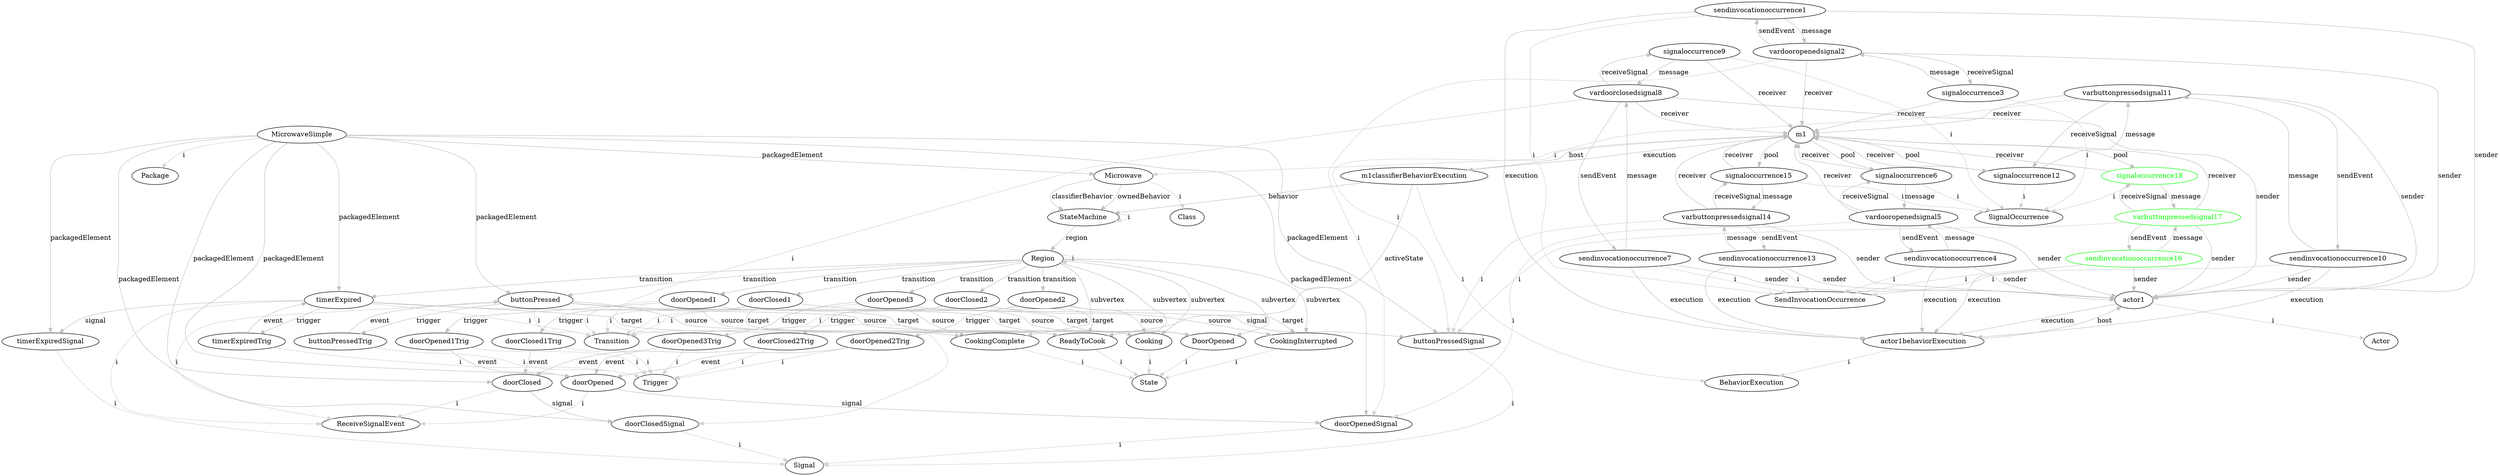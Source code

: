 digraph umlMetamodel {
	"MicrowaveSimple" -> "Package" [label="i", color="lightgrey"]
	"MicrowaveSimple" -> "Microwave" [label="packagedElement", color="grey"]
	"Microwave" -> "Class" [label="i", color="lightgrey"]
	"Microwave" -> "StateMachine" [label="classifierBehavior", color="grey"]
	"Microwave" -> "StateMachine" [label="ownedBehavior", color="grey"]
	"StateMachine" -> "StateMachine" [label="i", color="lightgrey"]
	"StateMachine" -> "Region" [label="region", color="grey"]
	"Region" -> "Region" [label="i", color="lightgrey"]
	"Region" -> "DoorOpened" [label="subvertex", color="grey"]
	"DoorOpened" -> "State" [label="i", color="lightgrey"]
	"Region" -> "ReadyToCook" [label="subvertex", color="grey"]
	"ReadyToCook" -> "State" [label="i", color="lightgrey"]
	"Region" -> "Cooking" [label="subvertex", color="grey"]
	"Cooking" -> "State" [label="i", color="lightgrey"]
	"Region" -> "CookingInterrupted" [label="subvertex", color="grey"]
	"CookingInterrupted" -> "State" [label="i", color="lightgrey"]
	"Region" -> "CookingComplete" [label="subvertex", color="grey"]
	"CookingComplete" -> "State" [label="i", color="lightgrey"]
	"Region" -> "doorClosed1" [label="transition", color="grey"]
	"doorClosed1" -> "Transition" [label="i", color="lightgrey"]
	"doorClosed1" -> "DoorOpened" [label="source", color="grey"]
	"doorClosed1" -> "ReadyToCook" [label="target", color="grey"]
	"doorClosed1" -> "doorClosed1Trig" [label="trigger", color="grey"]
	"doorClosed1Trig" -> "Trigger" [label="i", color="lightgrey"]
	"doorClosed1Trig" -> "doorClosed" [label="event", color="grey"]
	"Region" -> "doorOpened1" [label="transition", color="grey"]
	"doorOpened1" -> "Transition" [label="i", color="lightgrey"]
	"doorOpened1" -> "ReadyToCook" [label="source", color="grey"]
	"doorOpened1" -> "DoorOpened" [label="target", color="grey"]
	"doorOpened1" -> "doorOpened1Trig" [label="trigger", color="grey"]
	"doorOpened1Trig" -> "Trigger" [label="i", color="lightgrey"]
	"doorOpened1Trig" -> "doorOpened" [label="event", color="grey"]
	"Region" -> "buttonPressed" [label="transition", color="grey"]
	"buttonPressed" -> "Transition" [label="i", color="lightgrey"]
	"buttonPressed" -> "ReadyToCook" [label="source", color="grey"]
	"buttonPressed" -> "Cooking" [label="target", color="grey"]
	"buttonPressed" -> "buttonPressedTrig" [label="trigger", color="grey"]
	"buttonPressedTrig" -> "Trigger" [label="i", color="lightgrey"]
	"buttonPressedTrig" -> "buttonPressed" [label="event", color="grey"]
	"Region" -> "doorClosed2" [label="transition", color="grey"]
	"doorClosed2" -> "Transition" [label="i", color="lightgrey"]
	"doorClosed2" -> "CookingInterrupted" [label="source", color="grey"]
	"doorClosed2" -> "ReadyToCook" [label="target", color="grey"]
	"doorClosed2" -> "doorClosed2Trig" [label="trigger", color="grey"]
	"doorClosed2Trig" -> "Trigger" [label="i", color="lightgrey"]
	"doorClosed2Trig" -> "doorClosed" [label="event", color="grey"]
	"Region" -> "doorOpened2" [label="transition", color="grey"]
	"doorOpened2" -> "Transition" [label="i", color="lightgrey"]
	"doorOpened2" -> "Cooking" [label="source", color="grey"]
	"doorOpened2" -> "CookingInterrupted" [label="target", color="grey"]
	"doorOpened2" -> "doorOpened2Trig" [label="trigger", color="grey"]
	"doorOpened2Trig" -> "Trigger" [label="i", color="lightgrey"]
	"doorOpened2Trig" -> "doorOpened" [label="event", color="grey"]
	"Region" -> "timerExpired" [label="transition", color="grey"]
	"timerExpired" -> "Transition" [label="i", color="lightgrey"]
	"timerExpired" -> "Cooking" [label="source", color="grey"]
	"timerExpired" -> "CookingComplete" [label="target", color="grey"]
	"timerExpired" -> "timerExpiredTrig" [label="trigger", color="grey"]
	"timerExpiredTrig" -> "Trigger" [label="i", color="lightgrey"]
	"timerExpiredTrig" -> "timerExpired" [label="event", color="grey"]
	"Region" -> "doorOpened3" [label="transition", color="grey"]
	"doorOpened3" -> "Transition" [label="i", color="lightgrey"]
	"doorOpened3" -> "CookingComplete" [label="source", color="grey"]
	"doorOpened3" -> "DoorOpened" [label="target", color="grey"]
	"doorOpened3" -> "doorOpened3Trig" [label="trigger", color="grey"]
	"doorOpened3Trig" -> "Trigger" [label="i", color="lightgrey"]
	"doorOpened3Trig" -> "doorOpened" [label="event", color="grey"]
	"MicrowaveSimple" -> "doorClosedSignal" [label="packagedElement", color="grey"]
	"doorClosedSignal" -> "Signal" [label="i", color="lightgrey"]
	"MicrowaveSimple" -> "doorOpenedSignal" [label="packagedElement", color="grey"]
	"doorOpenedSignal" -> "Signal" [label="i", color="lightgrey"]
	"MicrowaveSimple" -> "timerExpiredSignal" [label="packagedElement", color="grey"]
	"timerExpiredSignal" -> "Signal" [label="i", color="lightgrey"]
	"MicrowaveSimple" -> "buttonPressedSignal" [label="packagedElement", color="grey"]
	"buttonPressedSignal" -> "Signal" [label="i", color="lightgrey"]
	"MicrowaveSimple" -> "doorClosed" [label="packagedElement", color="grey"]
	"doorClosed" -> "ReceiveSignalEvent" [label="i", color="lightgrey"]
	"doorClosed" -> "doorClosedSignal" [label="signal", color="grey"]
	"MicrowaveSimple" -> "doorOpened" [label="packagedElement", color="grey"]
	"doorOpened" -> "ReceiveSignalEvent" [label="i", color="lightgrey"]
	"doorOpened" -> "doorOpenedSignal" [label="signal", color="grey"]
	"MicrowaveSimple" -> "timerExpired" [label="packagedElement", color="grey"]
	"timerExpired" -> "ReceiveSignalEvent" [label="i", color="lightgrey"]
	"timerExpired" -> "timerExpiredSignal" [label="signal", color="grey"]
	"MicrowaveSimple" -> "buttonPressed" [label="packagedElement", color="grey"]
	"buttonPressed" -> "ReceiveSignalEvent" [label="i", color="lightgrey"]
	"buttonPressed" -> "buttonPressedSignal" [label="signal", color="grey"]
	"m1" -> "Microwave" [label="i", color="lightgrey"]
	"m1classifierBehaviorExecution" -> "BehaviorExecution" [label="i", color="lightgrey"]
	"m1" -> "m1classifierBehaviorExecution" [label="execution", color="grey"]
	"m1classifierBehaviorExecution" -> "m1" [label="host", color="grey"]
	"m1classifierBehaviorExecution" -> "StateMachine" [label="behavior", color="grey"]
	"m1classifierBehaviorExecution" -> "ReadyToCook" [label="activeState", color="grey"]
	"actor1" -> "Actor" [label="i", color="lightgrey"]
	"actor1behaviorExecution" -> "BehaviorExecution" [label="i", color="lightgrey"]
	"actor1" -> "actor1behaviorExecution" [label="execution", color="grey"]
	"actor1behaviorExecution" -> "actor1" [label="host", color="grey"]
	"sendinvocationoccurrence1" -> "SendInvocationOccurrence" [label="i", color="lightgrey"]
	"sendinvocationoccurrence1" -> "vardooropenedsignal2" [label="message", color="grey"]
	"vardooropenedsignal2" -> "sendinvocationoccurrence1" [label="sendEvent", color="grey"]
	"vardooropenedsignal2" -> "signaloccurrence3" [label="receiveSignal", color="grey"]
	"signaloccurrence3" -> "vardooropenedsignal2" [label="message", color="grey"]
	"signaloccurrence3" -> "SignalOccurrence" [label="i", color="lightgrey"]
	"vardooropenedsignal2" -> "doorOpenedSignal" [label="i", color="lightgrey"]
	"signaloccurrence3" -> "m1" [label="receiver", color="grey"]
	"vardooropenedsignal2" -> "actor1" [label="sender", color="grey"]
	"sendinvocationoccurrence1" -> "actor1" [label="sender", color="grey"]
	"vardooropenedsignal2" -> "m1" [label="receiver", color="grey"]
	"sendinvocationoccurrence1" -> "actor1behaviorExecution" [label="execution", color="grey"]
	"sendinvocationoccurrence4" -> "SendInvocationOccurrence" [label="i", color="lightgrey"]
	"sendinvocationoccurrence4" -> "vardooropenedsignal5" [label="message", color="grey"]
	"vardooropenedsignal5" -> "sendinvocationoccurrence4" [label="sendEvent", color="grey"]
	"vardooropenedsignal5" -> "signaloccurrence6" [label="receiveSignal", color="grey"]
	"signaloccurrence6" -> "vardooropenedsignal5" [label="message", color="grey"]
	"signaloccurrence6" -> "SignalOccurrence" [label="i", color="lightgrey"]
	"vardooropenedsignal5" -> "doorOpenedSignal" [label="i", color="lightgrey"]
	"signaloccurrence6" -> "m1" [label="receiver", color="grey"]
	"m1" -> "signaloccurrence6" [label="pool", color="grey"]
	"vardooropenedsignal5" -> "actor1" [label="sender", color="grey"]
	"sendinvocationoccurrence4" -> "actor1" [label="sender", color="grey"]
	"vardooropenedsignal5" -> "m1" [label="receiver", color="grey"]
	"sendinvocationoccurrence4" -> "actor1behaviorExecution" [label="execution", color="grey"]
	"sendinvocationoccurrence7" -> "SendInvocationOccurrence" [label="i", color="lightgrey"]
	"sendinvocationoccurrence7" -> "vardoorclosedsignal8" [label="message", color="grey"]
	"vardoorclosedsignal8" -> "sendinvocationoccurrence7" [label="sendEvent", color="grey"]
	"vardoorclosedsignal8" -> "signaloccurrence9" [label="receiveSignal", color="grey"]
	"signaloccurrence9" -> "vardoorclosedsignal8" [label="message", color="grey"]
	"signaloccurrence9" -> "SignalOccurrence" [label="i", color="lightgrey"]
	"vardoorclosedsignal8" -> "doorClosedSignal" [label="i", color="lightgrey"]
	"signaloccurrence9" -> "m1" [label="receiver", color="grey"]
	"vardoorclosedsignal8" -> "actor1" [label="sender", color="grey"]
	"sendinvocationoccurrence7" -> "actor1" [label="sender", color="grey"]
	"vardoorclosedsignal8" -> "m1" [label="receiver", color="grey"]
	"sendinvocationoccurrence7" -> "actor1behaviorExecution" [label="execution", color="grey"]
	"sendinvocationoccurrence10" -> "SendInvocationOccurrence" [label="i", color="lightgrey"]
	"sendinvocationoccurrence10" -> "varbuttonpressedsignal11" [label="message", color="grey"]
	"varbuttonpressedsignal11" -> "sendinvocationoccurrence10" [label="sendEvent", color="grey"]
	"varbuttonpressedsignal11" -> "signaloccurrence12" [label="receiveSignal", color="grey"]
	"signaloccurrence12" -> "varbuttonpressedsignal11" [label="message", color="grey"]
	"signaloccurrence12" -> "SignalOccurrence" [label="i", color="lightgrey"]
	"varbuttonpressedsignal11" -> "buttonPressedSignal" [label="i", color="lightgrey"]
	"signaloccurrence12" -> "m1" [label="receiver", color="grey"]
	"m1" -> "signaloccurrence12" [label="pool", color="grey"]
	"varbuttonpressedsignal11" -> "actor1" [label="sender", color="grey"]
	"sendinvocationoccurrence10" -> "actor1" [label="sender", color="grey"]
	"varbuttonpressedsignal11" -> "m1" [label="receiver", color="grey"]
	"sendinvocationoccurrence10" -> "actor1behaviorExecution" [label="execution", color="grey"]
	"sendinvocationoccurrence13" -> "SendInvocationOccurrence" [label="i", color="lightgrey"]
	"sendinvocationoccurrence13" -> "varbuttonpressedsignal14" [label="message", color="grey"]
	"varbuttonpressedsignal14" -> "sendinvocationoccurrence13" [label="sendEvent", color="grey"]
	"varbuttonpressedsignal14" -> "signaloccurrence15" [label="receiveSignal", color="grey"]
	"signaloccurrence15" -> "varbuttonpressedsignal14" [label="message", color="grey"]
	"signaloccurrence15" -> "SignalOccurrence" [label="i", color="lightgrey"]
	"varbuttonpressedsignal14" -> "buttonPressedSignal" [label="i", color="lightgrey"]
	"signaloccurrence15" -> "m1" [label="receiver", color="grey"]
	"m1" -> "signaloccurrence15" [label="pool", color="grey"]
	"varbuttonpressedsignal14" -> "actor1" [label="sender", color="grey"]
	"sendinvocationoccurrence13" -> "actor1" [label="sender", color="grey"]
	"varbuttonpressedsignal14" -> "m1" [label="receiver", color="grey"]
	"sendinvocationoccurrence13" -> "actor1behaviorExecution" [label="execution", color="grey"]
	"sendinvocationoccurrence16" -> "SendInvocationOccurrence" [label="i", color="lightgrey"]
	"sendinvocationoccurrence16" [color="green", fontcolor="green"]
	"sendinvocationoccurrence16" -> "varbuttonpressedsignal17" [label="message", color="grey"]
	"sendinvocationoccurrence16" [color="green", fontcolor="green"]
	"varbuttonpressedsignal17" [color="green", fontcolor="green"]
	"varbuttonpressedsignal17" -> "sendinvocationoccurrence16" [label="sendEvent", color="grey"]
	"varbuttonpressedsignal17" [color="green", fontcolor="green"]
	"sendinvocationoccurrence16" [color="green", fontcolor="green"]
	"varbuttonpressedsignal17" -> "signaloccurrence18" [label="receiveSignal", color="grey"]
	"varbuttonpressedsignal17" [color="green", fontcolor="green"]
	"signaloccurrence18" [color="green", fontcolor="green"]
	"signaloccurrence18" -> "varbuttonpressedsignal17" [label="message", color="grey"]
	"signaloccurrence18" [color="green", fontcolor="green"]
	"varbuttonpressedsignal17" [color="green", fontcolor="green"]
	"signaloccurrence18" -> "SignalOccurrence" [label="i", color="lightgrey"]
	"signaloccurrence18" [color="green", fontcolor="green"]
	"varbuttonpressedsignal17" -> "buttonPressedSignal" [label="i", color="lightgrey"]
	"varbuttonpressedsignal17" [color="green", fontcolor="green"]
	"signaloccurrence18" -> "m1" [label="receiver", color="grey"]
	"signaloccurrence18" [color="green", fontcolor="green"]
	"m1" -> "signaloccurrence18" [label="pool", color="grey"]
	"signaloccurrence18" [color="green", fontcolor="green"]
	"varbuttonpressedsignal17" -> "actor1" [label="sender", color="grey"]
	"varbuttonpressedsignal17" [color="green", fontcolor="green"]
	"sendinvocationoccurrence16" -> "actor1" [label="sender", color="grey"]
	"sendinvocationoccurrence16" [color="green", fontcolor="green"]
	"varbuttonpressedsignal17" -> "m1" [label="receiver", color="grey"]
	"varbuttonpressedsignal17" [color="green", fontcolor="green"]
	"sendinvocationoccurrence16" -> "actor1behaviorExecution" [label="execution", color="grey"]
	"sendinvocationoccurrence16" [color="green", fontcolor="green"]
}
